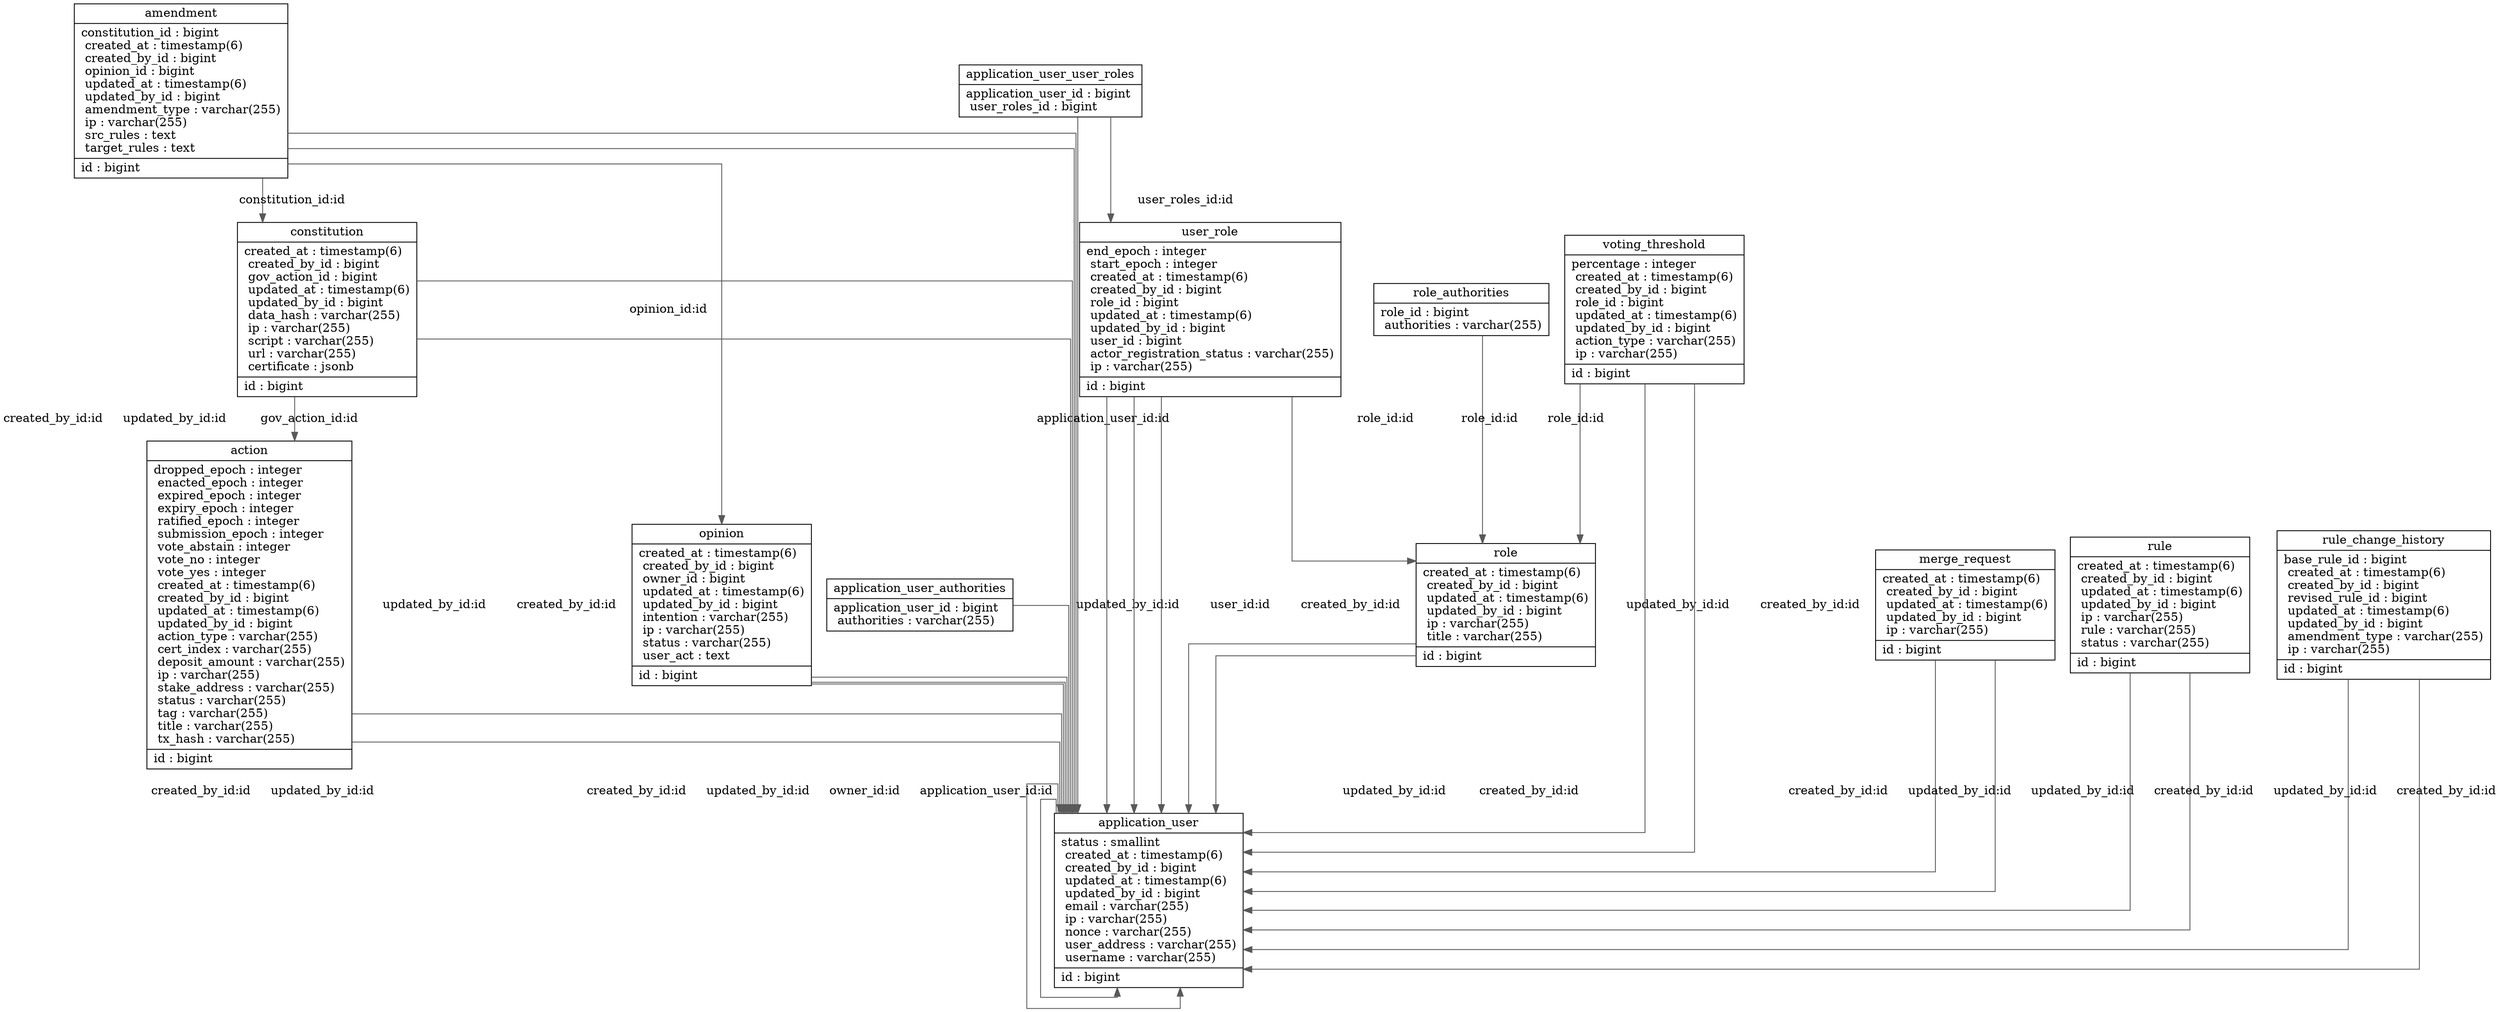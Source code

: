 digraph "action" {

splines  = ortho;
fontname = "Inconsolata";

node [colorscheme = ylgnbu4];
edge [colorscheme = dark28, dir = both];

action                       [shape = record, pos = "15.118,34.257!"   , label = "{ action |  dropped_epoch : integer\l  enacted_epoch : integer\l  expired_epoch : integer\l  expiry_epoch : integer\l  ratified_epoch : integer\l  submission_epoch : integer\l  vote_abstain : integer\l  vote_no : integer\l  vote_yes : integer\l  created_at : timestamp(6)\l  created_by_id : bigint\l  updated_at : timestamp(6)\l  updated_by_id : bigint\l  action_type : varchar(255)\l  cert_index : varchar(255)\l  deposit_amount : varchar(255)\l  ip : varchar(255)\l  stake_address : varchar(255)\l  status : varchar(255)\l  tag : varchar(255)\l  title : varchar(255)\l  tx_hash : varchar(255)\l| id : bigint\l }"];
amendment                    [shape = record, pos = "21.722,10.368!"   , label = "{ amendment |  constitution_id : bigint\l  created_at : timestamp(6)\l  created_by_id : bigint\l  opinion_id : bigint\l  updated_at : timestamp(6)\l  updated_by_id : bigint\l  amendment_type : varchar(255)\l  ip : varchar(255)\l  src_rules : text\l  target_rules : text\l| id : bigint\l }"];
application_user             [shape = record, pos = "0.840,45.646!"    , label = "{ application_user |  status : smallint\l  created_at : timestamp(6)\l  created_by_id : bigint\l  updated_at : timestamp(6)\l  updated_by_id : bigint\l  email : varchar(255)\l  ip : varchar(255)\l  nonce : varchar(255)\l  user_address : varchar(255)\l  username : varchar(255)\l| id : bigint\l }"];
application_user_authorities [shape = record, pos = "-2.479,29.875!"   , label = "{ application_user_authorities |  application_user_id : bigint\l  authorities : varchar(255)\l }"];
application_user_user_roles  [shape = record, pos = "-1.333,8.486!"    , label = "{ application_user_user_roles |  application_user_id : bigint\l  user_roles_id : bigint\l }"];
constitution                 [shape = record, pos = "20.653,22.590!"   , label = "{ constitution |  created_at : timestamp(6)\l  created_by_id : bigint\l  gov_action_id : bigint\l  updated_at : timestamp(6)\l  updated_by_id : bigint\l  data_hash : varchar(255)\l  ip : varchar(255)\l  script : varchar(255)\l  url : varchar(255)\l  certificate : jsonb\l| id : bigint\l }"];
merge_request                [shape = record, pos = "7.875,38.215!"    , label = "{ merge_request |  created_at : timestamp(6)\l  created_by_id : bigint\l  updated_at : timestamp(6)\l  updated_by_id : bigint\l  ip : varchar(255)\l| id : bigint\l }"];
opinion                      [shape = record, pos = "24.542,31.549!"   , label = "{ opinion |  created_at : timestamp(6)\l  created_by_id : bigint\l  owner_id : bigint\l  updated_at : timestamp(6)\l  updated_by_id : bigint\l  intention : varchar(255)\l  ip : varchar(255)\l  status : varchar(255)\l  user_act : text\l| id : bigint\l }"];
role                         [shape = record, pos = "5.097,30.924!"    , label = "{ role |  created_at : timestamp(6)\l  created_by_id : bigint\l  updated_at : timestamp(6)\l  updated_by_id : bigint\l  ip : varchar(255)\l  title : varchar(255)\l| id : bigint\l }"];
role_authorities             [shape = record, pos = "6.535,20.708!"    , label = "{ role_authorities |  role_id : bigint\l  authorities : varchar(255)\l }"];
rule                         [shape = record, pos = "19.542,38.632!"   , label = "{ rule |  created_at : timestamp(6)\l  created_by_id : bigint\l  updated_at : timestamp(6)\l  updated_by_id : bigint\l  ip : varchar(255)\l  rule : varchar(255)\l  status : varchar(255)\l| id : bigint\l }"];
rule_change_history          [shape = record, pos = "10.611,31.340!"   , label = "{ rule_change_history |  base_rule_id : bigint\l  created_at : timestamp(6)\l  created_by_id : bigint\l  revised_rule_id : bigint\l  updated_at : timestamp(6)\l  updated_by_id : bigint\l  amendment_type : varchar(255)\l  ip : varchar(255)\l| id : bigint\l }"];
user_role                    [shape = record, pos = "1.806,17.035!"    , label = "{ user_role |  end_epoch : integer\l  start_epoch : integer\l  created_at : timestamp(6)\l  created_by_id : bigint\l  role_id : bigint\l  updated_at : timestamp(6)\l  updated_by_id : bigint\l  user_id : bigint\l  actor_registration_status : varchar(255)\l  ip : varchar(255)\l| id : bigint\l }"];
voting_threshold             [shape = record, pos = "9.535,16.618!"    , label = "{ voting_threshold |  percentage : integer\l  created_at : timestamp(6)\l  created_by_id : bigint\l  role_id : bigint\l  updated_at : timestamp(6)\l  updated_by_id : bigint\l  action_type : varchar(255)\l  ip : varchar(255)\l| id : bigint\l }"];

action                       -> application_user             [color = "#595959", style = solid , arrowtail = none    , arrowhead = normal  , taillabel = "", label = "created_by_id:id", headlabel = ""];
action                       -> application_user             [color = "#595959", style = solid , arrowtail = none    , arrowhead = normal  , taillabel = "", label = "updated_by_id:id", headlabel = ""];
amendment                    -> application_user             [color = "#595959", style = solid , arrowtail = none    , arrowhead = normal  , taillabel = "", label = "created_by_id:id", headlabel = ""];
amendment                    -> application_user             [color = "#595959", style = solid , arrowtail = none    , arrowhead = normal  , taillabel = "", label = "updated_by_id:id", headlabel = ""];
amendment                    -> constitution                 [color = "#595959", style = solid , arrowtail = none    , arrowhead = normal  , taillabel = "", label = "constitution_id:id", headlabel = ""];
amendment                    -> opinion                      [color = "#595959", style = solid , arrowtail = none    , arrowhead = normal  , taillabel = "", label = "opinion_id:id", headlabel = ""];
application_user             -> application_user             [color = "#595959", style = solid , arrowtail = none    , arrowhead = normal  , taillabel = "", label = "created_by_id:id", headlabel = ""];
application_user             -> application_user             [color = "#595959", style = solid , arrowtail = none    , arrowhead = normal  , taillabel = "", label = "updated_by_id:id", headlabel = ""];
application_user_authorities -> application_user             [color = "#595959", style = solid , arrowtail = none    , arrowhead = normal  , taillabel = "", label = "application_user_id:id", headlabel = ""];
application_user_user_roles  -> application_user             [color = "#595959", style = solid , arrowtail = none    , arrowhead = normal  , taillabel = "", label = "application_user_id:id", headlabel = ""];
application_user_user_roles  -> user_role                    [color = "#595959", style = solid , arrowtail = none    , arrowhead = normal  , taillabel = "", label = "user_roles_id:id", headlabel = ""];
constitution                 -> action                       [color = "#595959", style = solid , arrowtail = none    , arrowhead = normal  , taillabel = "", label = "gov_action_id:id", headlabel = ""];
constitution                 -> application_user             [color = "#595959", style = solid , arrowtail = none    , arrowhead = normal  , taillabel = "", label = "updated_by_id:id", headlabel = ""];
constitution                 -> application_user             [color = "#595959", style = solid , arrowtail = none    , arrowhead = normal  , taillabel = "", label = "created_by_id:id", headlabel = ""];
merge_request                -> application_user             [color = "#595959", style = solid , arrowtail = none    , arrowhead = normal  , taillabel = "", label = "created_by_id:id", headlabel = ""];
merge_request                -> application_user             [color = "#595959", style = solid , arrowtail = none    , arrowhead = normal  , taillabel = "", label = "updated_by_id:id", headlabel = ""];
opinion                      -> application_user             [color = "#595959", style = solid , arrowtail = none    , arrowhead = normal  , taillabel = "", label = "created_by_id:id", headlabel = ""];
opinion                      -> application_user             [color = "#595959", style = solid , arrowtail = none    , arrowhead = normal  , taillabel = "", label = "updated_by_id:id", headlabel = ""];
opinion                      -> application_user             [color = "#595959", style = solid , arrowtail = none    , arrowhead = normal  , taillabel = "", label = "owner_id:id", headlabel = ""];
role                         -> application_user             [color = "#595959", style = solid , arrowtail = none    , arrowhead = normal  , taillabel = "", label = "updated_by_id:id", headlabel = ""];
role                         -> application_user             [color = "#595959", style = solid , arrowtail = none    , arrowhead = normal  , taillabel = "", label = "created_by_id:id", headlabel = ""];
role_authorities             -> role                         [color = "#595959", style = solid , arrowtail = none    , arrowhead = normal  , taillabel = "", label = "role_id:id", headlabel = ""];
rule                         -> application_user             [color = "#595959", style = solid , arrowtail = none    , arrowhead = normal  , taillabel = "", label = "updated_by_id:id", headlabel = ""];
rule                         -> application_user             [color = "#595959", style = solid , arrowtail = none    , arrowhead = normal  , taillabel = "", label = "created_by_id:id", headlabel = ""];
rule_change_history          -> application_user             [color = "#595959", style = solid , arrowtail = none    , arrowhead = normal  , taillabel = "", label = "updated_by_id:id", headlabel = ""];
rule_change_history          -> application_user             [color = "#595959", style = solid , arrowtail = none    , arrowhead = normal  , taillabel = "", label = "created_by_id:id", headlabel = ""];
user_role                    -> application_user             [color = "#595959", style = solid , arrowtail = none    , arrowhead = normal  , taillabel = "", label = "updated_by_id:id", headlabel = ""];
user_role                    -> application_user             [color = "#595959", style = solid , arrowtail = none    , arrowhead = normal  , taillabel = "", label = "user_id:id", headlabel = ""];
user_role                    -> application_user             [color = "#595959", style = solid , arrowtail = none    , arrowhead = normal  , taillabel = "", label = "created_by_id:id", headlabel = ""];
user_role                    -> role                         [color = "#595959", style = solid , arrowtail = none    , arrowhead = normal  , taillabel = "", label = "role_id:id", headlabel = ""];
voting_threshold             -> application_user             [color = "#595959", style = solid , arrowtail = none    , arrowhead = normal  , taillabel = "", label = "updated_by_id:id", headlabel = ""];
voting_threshold             -> application_user             [color = "#595959", style = solid , arrowtail = none    , arrowhead = normal  , taillabel = "", label = "created_by_id:id", headlabel = ""];
voting_threshold             -> role                         [color = "#595959", style = solid , arrowtail = none    , arrowhead = normal  , taillabel = "", label = "role_id:id", headlabel = ""];

}

